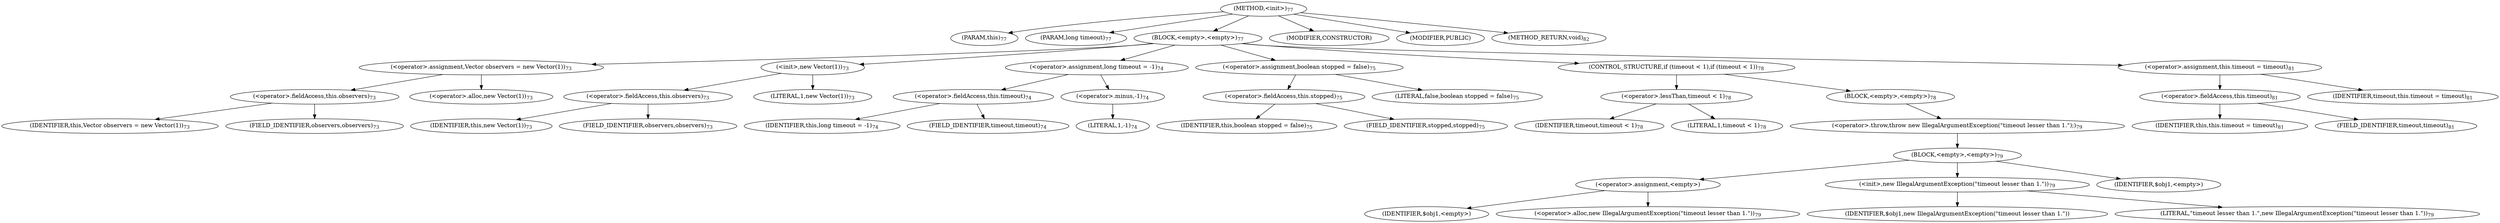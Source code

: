 digraph "&lt;init&gt;" {  
"41" [label = <(METHOD,&lt;init&gt;)<SUB>77</SUB>> ]
"4" [label = <(PARAM,this)<SUB>77</SUB>> ]
"42" [label = <(PARAM,long timeout)<SUB>77</SUB>> ]
"43" [label = <(BLOCK,&lt;empty&gt;,&lt;empty&gt;)<SUB>77</SUB>> ]
"44" [label = <(&lt;operator&gt;.assignment,Vector observers = new Vector(1))<SUB>73</SUB>> ]
"45" [label = <(&lt;operator&gt;.fieldAccess,this.observers)<SUB>73</SUB>> ]
"46" [label = <(IDENTIFIER,this,Vector observers = new Vector(1))<SUB>73</SUB>> ]
"47" [label = <(FIELD_IDENTIFIER,observers,observers)<SUB>73</SUB>> ]
"48" [label = <(&lt;operator&gt;.alloc,new Vector(1))<SUB>73</SUB>> ]
"49" [label = <(&lt;init&gt;,new Vector(1))<SUB>73</SUB>> ]
"50" [label = <(&lt;operator&gt;.fieldAccess,this.observers)<SUB>73</SUB>> ]
"51" [label = <(IDENTIFIER,this,new Vector(1))<SUB>73</SUB>> ]
"52" [label = <(FIELD_IDENTIFIER,observers,observers)<SUB>73</SUB>> ]
"53" [label = <(LITERAL,1,new Vector(1))<SUB>73</SUB>> ]
"54" [label = <(&lt;operator&gt;.assignment,long timeout = -1)<SUB>74</SUB>> ]
"55" [label = <(&lt;operator&gt;.fieldAccess,this.timeout)<SUB>74</SUB>> ]
"56" [label = <(IDENTIFIER,this,long timeout = -1)<SUB>74</SUB>> ]
"57" [label = <(FIELD_IDENTIFIER,timeout,timeout)<SUB>74</SUB>> ]
"58" [label = <(&lt;operator&gt;.minus,-1)<SUB>74</SUB>> ]
"59" [label = <(LITERAL,1,-1)<SUB>74</SUB>> ]
"60" [label = <(&lt;operator&gt;.assignment,boolean stopped = false)<SUB>75</SUB>> ]
"61" [label = <(&lt;operator&gt;.fieldAccess,this.stopped)<SUB>75</SUB>> ]
"62" [label = <(IDENTIFIER,this,boolean stopped = false)<SUB>75</SUB>> ]
"63" [label = <(FIELD_IDENTIFIER,stopped,stopped)<SUB>75</SUB>> ]
"64" [label = <(LITERAL,false,boolean stopped = false)<SUB>75</SUB>> ]
"65" [label = <(CONTROL_STRUCTURE,if (timeout &lt; 1),if (timeout &lt; 1))<SUB>78</SUB>> ]
"66" [label = <(&lt;operator&gt;.lessThan,timeout &lt; 1)<SUB>78</SUB>> ]
"67" [label = <(IDENTIFIER,timeout,timeout &lt; 1)<SUB>78</SUB>> ]
"68" [label = <(LITERAL,1,timeout &lt; 1)<SUB>78</SUB>> ]
"69" [label = <(BLOCK,&lt;empty&gt;,&lt;empty&gt;)<SUB>78</SUB>> ]
"70" [label = <(&lt;operator&gt;.throw,throw new IllegalArgumentException(&quot;timeout lesser than 1.&quot;);)<SUB>79</SUB>> ]
"71" [label = <(BLOCK,&lt;empty&gt;,&lt;empty&gt;)<SUB>79</SUB>> ]
"72" [label = <(&lt;operator&gt;.assignment,&lt;empty&gt;)> ]
"73" [label = <(IDENTIFIER,$obj1,&lt;empty&gt;)> ]
"74" [label = <(&lt;operator&gt;.alloc,new IllegalArgumentException(&quot;timeout lesser than 1.&quot;))<SUB>79</SUB>> ]
"75" [label = <(&lt;init&gt;,new IllegalArgumentException(&quot;timeout lesser than 1.&quot;))<SUB>79</SUB>> ]
"76" [label = <(IDENTIFIER,$obj1,new IllegalArgumentException(&quot;timeout lesser than 1.&quot;))> ]
"77" [label = <(LITERAL,&quot;timeout lesser than 1.&quot;,new IllegalArgumentException(&quot;timeout lesser than 1.&quot;))<SUB>79</SUB>> ]
"78" [label = <(IDENTIFIER,$obj1,&lt;empty&gt;)> ]
"79" [label = <(&lt;operator&gt;.assignment,this.timeout = timeout)<SUB>81</SUB>> ]
"80" [label = <(&lt;operator&gt;.fieldAccess,this.timeout)<SUB>81</SUB>> ]
"3" [label = <(IDENTIFIER,this,this.timeout = timeout)<SUB>81</SUB>> ]
"81" [label = <(FIELD_IDENTIFIER,timeout,timeout)<SUB>81</SUB>> ]
"82" [label = <(IDENTIFIER,timeout,this.timeout = timeout)<SUB>81</SUB>> ]
"83" [label = <(MODIFIER,CONSTRUCTOR)> ]
"84" [label = <(MODIFIER,PUBLIC)> ]
"85" [label = <(METHOD_RETURN,void)<SUB>82</SUB>> ]
  "41" -> "4" 
  "41" -> "42" 
  "41" -> "43" 
  "41" -> "83" 
  "41" -> "84" 
  "41" -> "85" 
  "43" -> "44" 
  "43" -> "49" 
  "43" -> "54" 
  "43" -> "60" 
  "43" -> "65" 
  "43" -> "79" 
  "44" -> "45" 
  "44" -> "48" 
  "45" -> "46" 
  "45" -> "47" 
  "49" -> "50" 
  "49" -> "53" 
  "50" -> "51" 
  "50" -> "52" 
  "54" -> "55" 
  "54" -> "58" 
  "55" -> "56" 
  "55" -> "57" 
  "58" -> "59" 
  "60" -> "61" 
  "60" -> "64" 
  "61" -> "62" 
  "61" -> "63" 
  "65" -> "66" 
  "65" -> "69" 
  "66" -> "67" 
  "66" -> "68" 
  "69" -> "70" 
  "70" -> "71" 
  "71" -> "72" 
  "71" -> "75" 
  "71" -> "78" 
  "72" -> "73" 
  "72" -> "74" 
  "75" -> "76" 
  "75" -> "77" 
  "79" -> "80" 
  "79" -> "82" 
  "80" -> "3" 
  "80" -> "81" 
}
